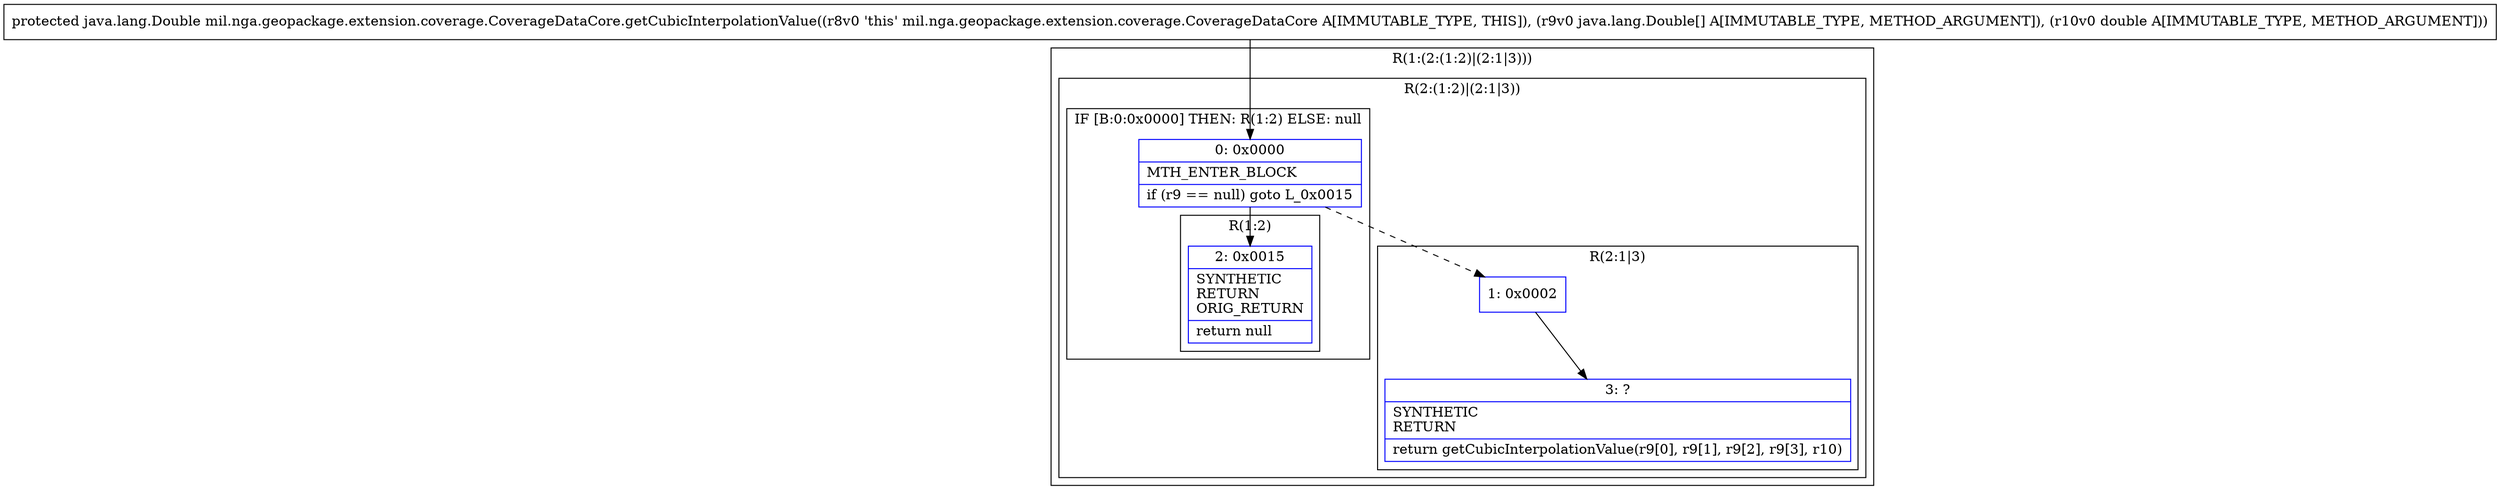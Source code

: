 digraph "CFG formil.nga.geopackage.extension.coverage.CoverageDataCore.getCubicInterpolationValue([Ljava\/lang\/Double;D)Ljava\/lang\/Double;" {
subgraph cluster_Region_1374848769 {
label = "R(1:(2:(1:2)|(2:1|3)))";
node [shape=record,color=blue];
subgraph cluster_Region_153185976 {
label = "R(2:(1:2)|(2:1|3))";
node [shape=record,color=blue];
subgraph cluster_IfRegion_2016959827 {
label = "IF [B:0:0x0000] THEN: R(1:2) ELSE: null";
node [shape=record,color=blue];
Node_0 [shape=record,label="{0\:\ 0x0000|MTH_ENTER_BLOCK\l|if (r9 == null) goto L_0x0015\l}"];
subgraph cluster_Region_1096625720 {
label = "R(1:2)";
node [shape=record,color=blue];
Node_2 [shape=record,label="{2\:\ 0x0015|SYNTHETIC\lRETURN\lORIG_RETURN\l|return null\l}"];
}
}
subgraph cluster_Region_80896925 {
label = "R(2:1|3)";
node [shape=record,color=blue];
Node_1 [shape=record,label="{1\:\ 0x0002}"];
Node_3 [shape=record,label="{3\:\ ?|SYNTHETIC\lRETURN\l|return getCubicInterpolationValue(r9[0], r9[1], r9[2], r9[3], r10)\l}"];
}
}
}
MethodNode[shape=record,label="{protected java.lang.Double mil.nga.geopackage.extension.coverage.CoverageDataCore.getCubicInterpolationValue((r8v0 'this' mil.nga.geopackage.extension.coverage.CoverageDataCore A[IMMUTABLE_TYPE, THIS]), (r9v0 java.lang.Double[] A[IMMUTABLE_TYPE, METHOD_ARGUMENT]), (r10v0 double A[IMMUTABLE_TYPE, METHOD_ARGUMENT])) }"];
MethodNode -> Node_0;
Node_0 -> Node_1[style=dashed];
Node_0 -> Node_2;
Node_1 -> Node_3;
}

